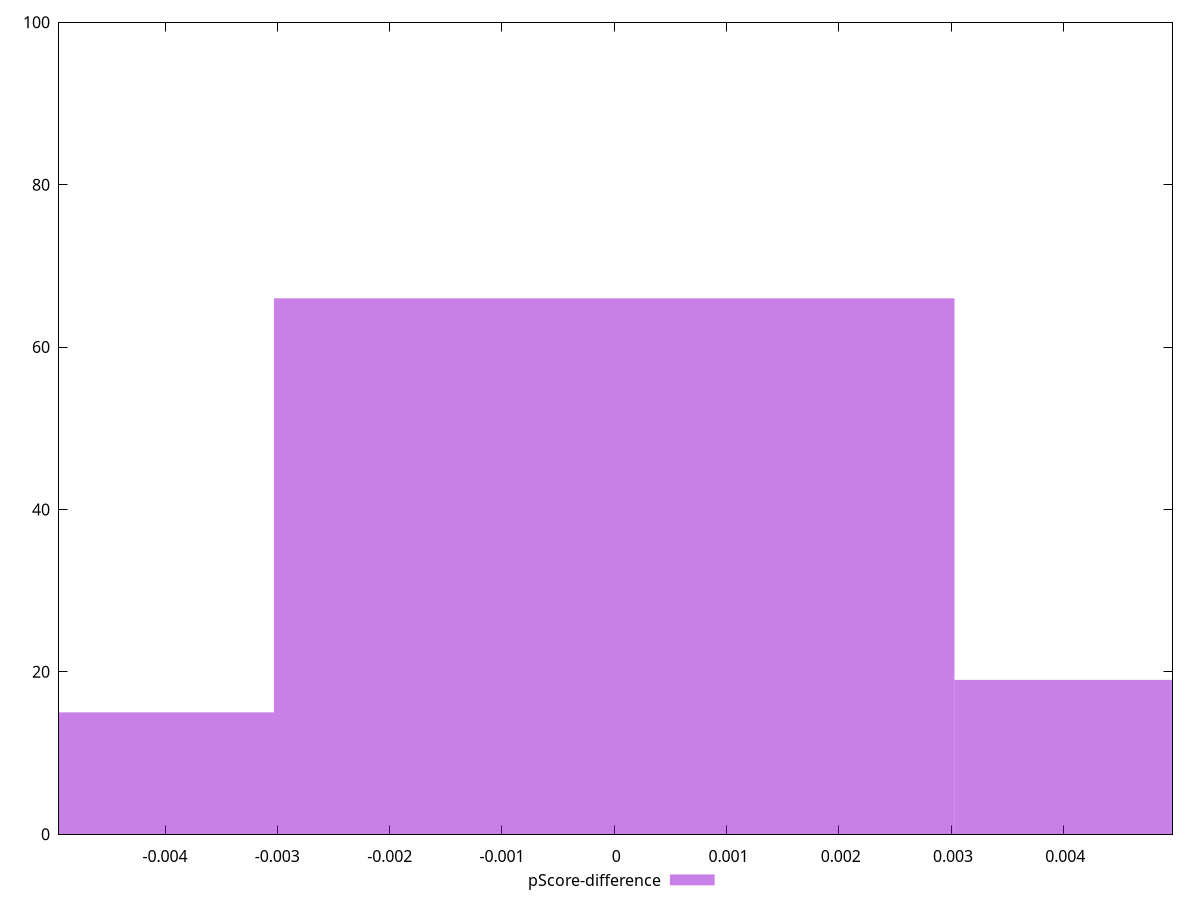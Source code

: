 reset

$pScoreDifference <<EOF
0 66
-0.006060919027207496 15
0.006060919027207496 19
EOF

set key outside below
set boxwidth 0.006060919027207496
set xrange [-0.004944727194015119:0.004972339990952757]
set yrange [0:100]
set trange [0:100]
set style fill transparent solid 0.5 noborder
set terminal svg size 640, 490 enhanced background rgb 'white'
set output "report_00009_2021-02-08T22-37-41.559Z/speed-index/samples/pages/pScore-difference/histogram.svg"

plot $pScoreDifference title "pScore-difference" with boxes

reset

